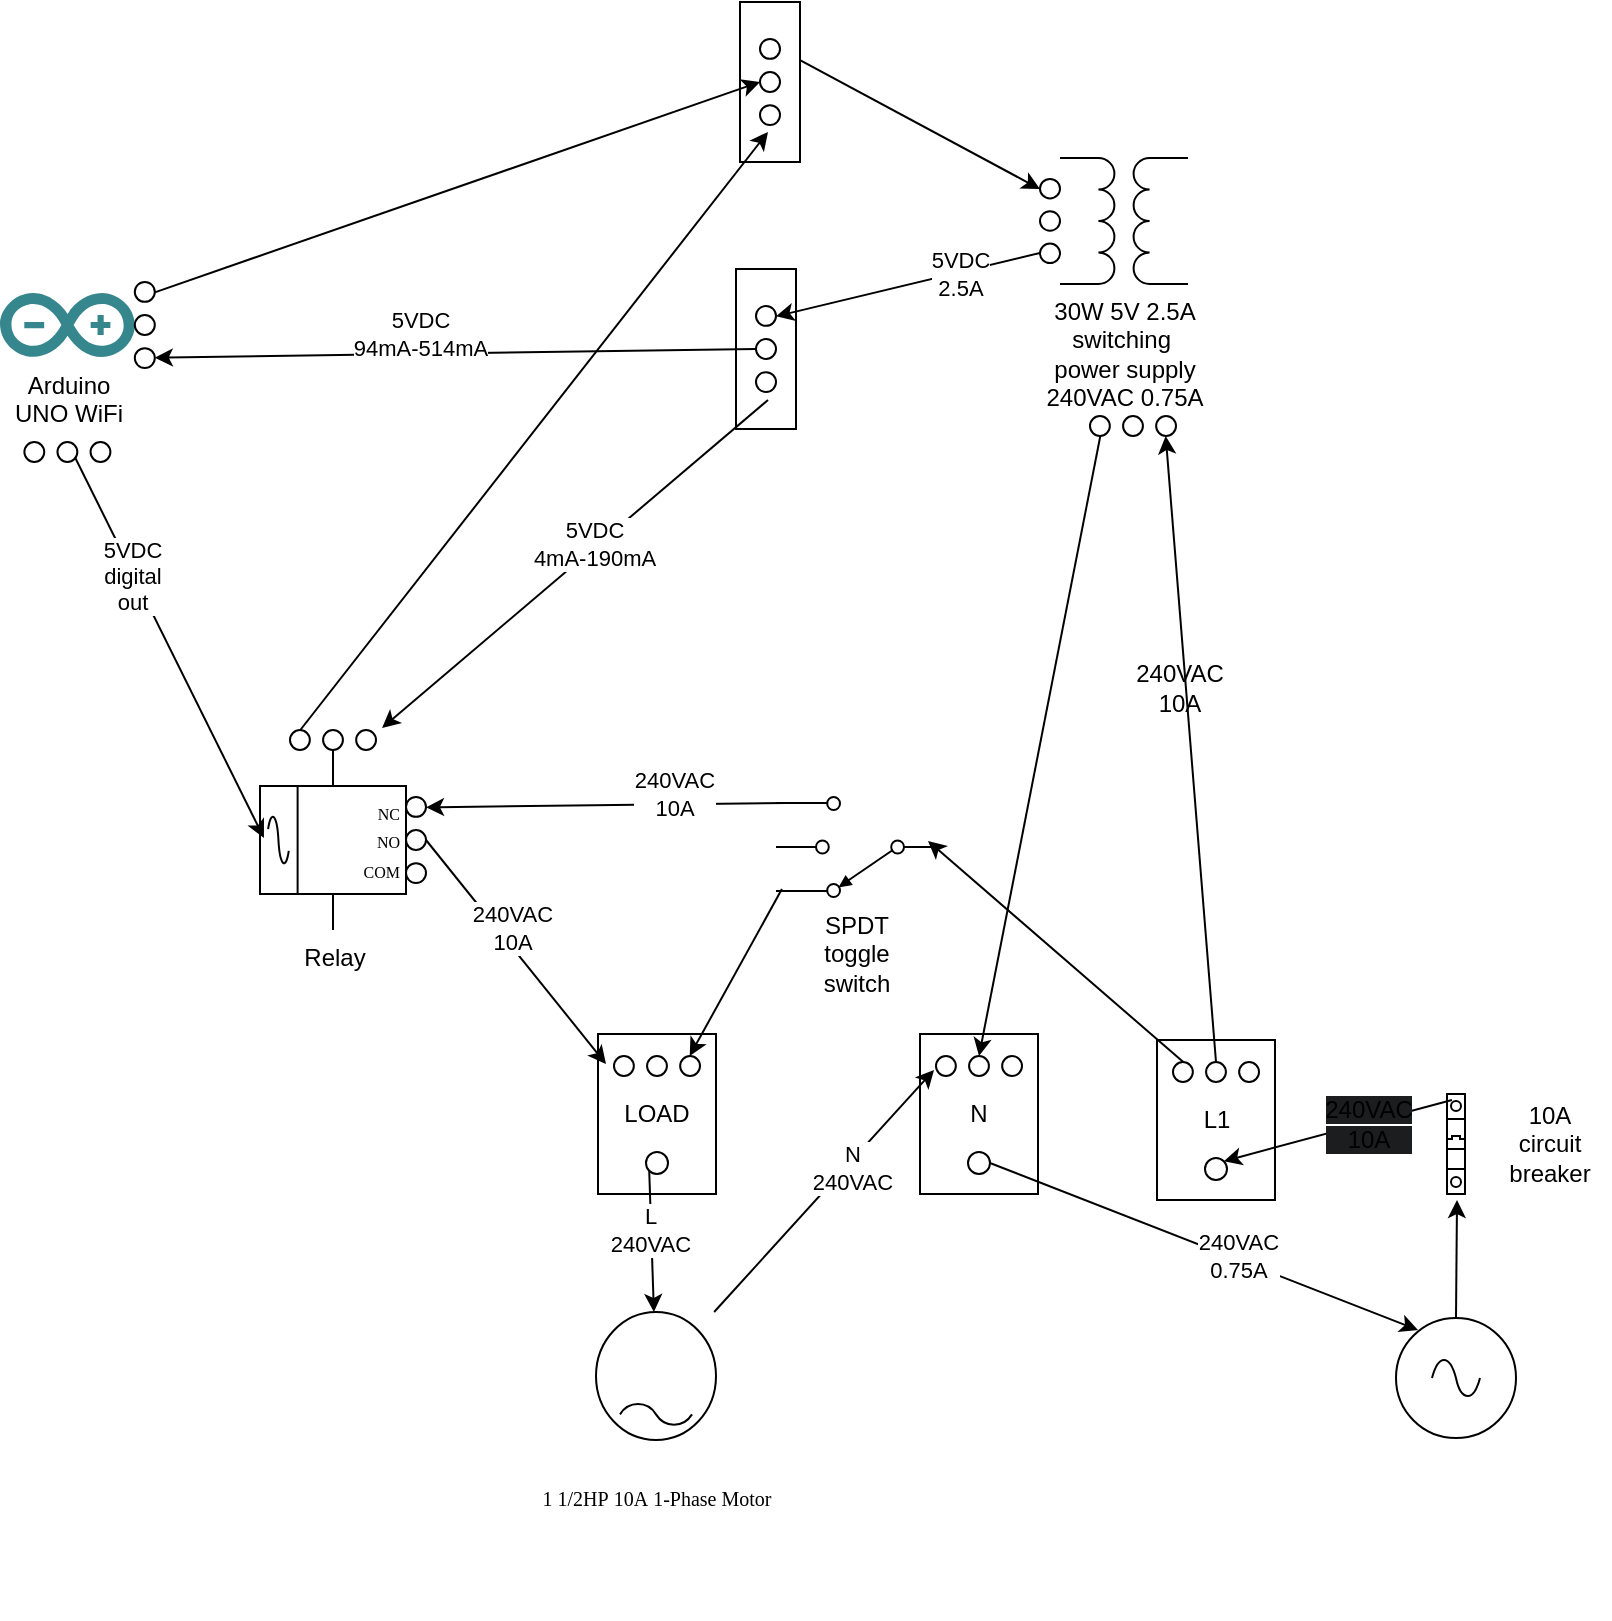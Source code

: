 <mxfile version="24.7.5">
  <diagram name="Page-1" id="16e2658f-23c8-b752-8be9-c03fbebb8bbe">
    <mxGraphModel dx="1034" dy="523" grid="1" gridSize="10" guides="1" tooltips="1" connect="1" arrows="1" fold="1" page="1" pageScale="1" pageWidth="1100" pageHeight="850" background="none" math="0" shadow="0">
      <root>
        <mxCell id="0" />
        <mxCell id="1" parent="0" />
        <mxCell id="NoVvPRvszFr26SJCoXZp-1" value="SPDT&lt;div&gt;toggle&lt;/div&gt;&lt;div&gt;switch&lt;/div&gt;" style="pointerEvents=1;verticalLabelPosition=bottom;shadow=0;dashed=0;align=center;html=1;verticalAlign=top;shape=mxgraph.electrical.electro-mechanical.selectorSwitch3Position2;elSwitchState=1;direction=west;" parent="1" vertex="1">
          <mxGeometry x="428" y="437.5" width="80" height="50" as="geometry" />
        </mxCell>
        <mxCell id="NoVvPRvszFr26SJCoXZp-2" value="Relay" style="pointerEvents=1;verticalLabelPosition=bottom;shadow=0;dashed=0;align=center;html=1;verticalAlign=top;shape=mxgraph.electrical.electro-mechanical.relay;" parent="1" vertex="1">
          <mxGeometry x="170" y="414" width="73" height="90" as="geometry" />
        </mxCell>
        <mxCell id="NoVvPRvszFr26SJCoXZp-3" value="" style="pointerEvents=1;verticalLabelPosition=bottom;shadow=0;dashed=0;align=center;html=1;verticalAlign=top;shape=mxgraph.electrical.signal_sources.source;aspect=fixed;points=[[0,0.5,0,0,0],[0.5,0,0,0,0],[0.5,1,0,0,0],[0.86,0.16,0,0,0],[0.86,0.85,0,0,0],[1,0.5,0,0,0]];elSignalType=ac;" parent="1" vertex="1">
          <mxGeometry x="738" y="698" width="60" height="60" as="geometry" />
        </mxCell>
        <mxCell id="NoVvPRvszFr26SJCoXZp-9" value="&lt;p&gt;&lt;font style=&quot;font-size: 10px;&quot; face=&quot;Verdana&quot;&gt;&lt;br&gt;&lt;/font&gt;&lt;/p&gt;&lt;p&gt;&lt;font style=&quot;font-size: 10px;&quot; face=&quot;Verdana&quot;&gt;1 1/2HP&amp;nbsp;&lt;/font&gt;&lt;span style=&quot;background-color: initial; font-family: Verdana; font-size: 10px;&quot;&gt;10A&amp;nbsp;&lt;/span&gt;&lt;span style=&quot;background-color: initial; font-family: Verdana; font-size: 10px;&quot;&gt;1-Phase Motor&lt;/span&gt;&lt;/p&gt;" style="dashed=0;outlineConnect=0;align=center;html=1;shape=mxgraph.pid.engines.electric_motor_(ac);fontSize=45;" parent="1" vertex="1">
          <mxGeometry x="338" y="695" width="60" height="64" as="geometry" />
        </mxCell>
        <mxCell id="NoVvPRvszFr26SJCoXZp-10" value="Arduino&lt;div&gt;UNO WiFi&lt;/div&gt;" style="dashed=0;outlineConnect=0;html=1;align=center;labelPosition=center;verticalLabelPosition=bottom;verticalAlign=top;shape=mxgraph.weblogos.arduino;fillColor=#36868D;strokeColor=none" parent="1" vertex="1">
          <mxGeometry x="40" y="185.5" width="67.4" height="32" as="geometry" />
        </mxCell>
        <mxCell id="NoVvPRvszFr26SJCoXZp-12" value="" style="verticalLabelPosition=bottom;shadow=0;dashed=0;align=center;html=1;verticalAlign=top;shape=mxgraph.electrical.transmission.terminal_3_phase;pointerEvents=1;direction=north;" parent="1" vertex="1">
          <mxGeometry x="243" y="437.5" width="10" height="43" as="geometry" />
        </mxCell>
        <mxCell id="NoVvPRvszFr26SJCoXZp-13" style="rounded=0;orthogonalLoop=1;jettySize=auto;html=1;entryX=0.027;entryY=0.489;entryDx=0;entryDy=0;entryPerimeter=0;exitX=0.5;exitY=1;exitDx=0;exitDy=0;exitPerimeter=0;" parent="1" source="76UczLDmgKoUyN9MqhUo-46" target="NoVvPRvszFr26SJCoXZp-2" edge="1">
          <mxGeometry relative="1" as="geometry">
            <mxPoint x="100" y="338" as="sourcePoint" />
          </mxGeometry>
        </mxCell>
        <mxCell id="NoVvPRvszFr26SJCoXZp-28" value="5VDC&lt;div&gt;digital&lt;/div&gt;&lt;div&gt;out&lt;/div&gt;" style="edgeLabel;html=1;align=center;verticalAlign=middle;resizable=0;points=[];" parent="NoVvPRvszFr26SJCoXZp-13" vertex="1" connectable="0">
          <mxGeometry x="-0.334" y="-1" relative="1" as="geometry">
            <mxPoint as="offset" />
          </mxGeometry>
        </mxCell>
        <mxCell id="NoVvPRvszFr26SJCoXZp-16" style="rounded=0;orthogonalLoop=1;jettySize=auto;html=1;entryX=0.88;entryY=1;entryDx=0;entryDy=0;entryPerimeter=0;exitX=0.938;exitY=0.94;exitDx=0;exitDy=0;exitPerimeter=0;" parent="1" source="NoVvPRvszFr26SJCoXZp-1" target="NoVvPRvszFr26SJCoXZp-12" edge="1">
          <mxGeometry relative="1" as="geometry">
            <mxPoint x="520" y="58" as="sourcePoint" />
          </mxGeometry>
        </mxCell>
        <mxCell id="NoVvPRvszFr26SJCoXZp-17" value="240VAC&lt;div&gt;10A&lt;/div&gt;" style="edgeLabel;html=1;align=center;verticalAlign=middle;resizable=0;points=[];" parent="NoVvPRvszFr26SJCoXZp-16" vertex="1" connectable="0">
          <mxGeometry x="-0.192" y="-1" relative="1" as="geometry">
            <mxPoint x="16" y="-5" as="offset" />
          </mxGeometry>
        </mxCell>
        <mxCell id="NoVvPRvszFr26SJCoXZp-11" style="rounded=0;orthogonalLoop=1;jettySize=auto;html=1;entryX=0.12;entryY=1;entryDx=0;entryDy=0;entryPerimeter=0;exitX=0.88;exitY=1;exitDx=0;exitDy=0;exitPerimeter=0;" parent="1" source="76UczLDmgKoUyN9MqhUo-27" target="pJY5WsJKrMqDYrpbcl0h-21" edge="1">
          <mxGeometry relative="1" as="geometry">
            <mxPoint x="530" y="8" as="sourcePoint" />
            <mxPoint x="632" y="69.5" as="targetPoint" />
          </mxGeometry>
        </mxCell>
        <mxCell id="3INSj0Un4ofpqc5Py6S8-1" value="" style="verticalLabelPosition=bottom;shadow=0;dashed=0;align=center;html=1;verticalAlign=top;shape=mxgraph.electrical.transmission.terminal_3_phase;pointerEvents=1;direction=west;" parent="1" vertex="1">
          <mxGeometry x="185" y="404" width="43" height="10" as="geometry" />
        </mxCell>
        <mxCell id="3INSj0Un4ofpqc5Py6S8-6" value="" style="verticalLabelPosition=bottom;shadow=0;dashed=0;align=center;html=1;verticalAlign=top;shape=mxgraph.electrical.transmission.terminal_3_phase;pointerEvents=1;direction=south;" parent="1" vertex="1">
          <mxGeometry x="107.4" y="180" width="10" height="43" as="geometry" />
        </mxCell>
        <mxCell id="76UczLDmgKoUyN9MqhUo-24" value="" style="group" parent="1" vertex="1" connectable="0">
          <mxGeometry x="408" y="173.5" width="30" height="80" as="geometry" />
        </mxCell>
        <mxCell id="76UczLDmgKoUyN9MqhUo-20" value="" style="rounded=0;whiteSpace=wrap;html=1;direction=south;points=[[0,0,0,0,0],[0,0.25,0,0,0],[0,0.5,0,0,0],[0,0.75,0,0,0],[0,1,0,0,0],[0.25,0,0,0,0],[0.25,1,0,0,0],[0.5,0,0,0,0],[0.5,1,0,0,0],[0.75,0,0,0,0],[0.75,1,0,0,0],[1,0,0,0,0],[1,0.17,0,0,0],[1,0.25,0,0,0],[1,0.44,0,0,0],[1,0.5,0,0,0],[1,0.75,0,0,0],[1,0.83,0,0,0],[1,1,0,0,0]];" parent="76UczLDmgKoUyN9MqhUo-24" vertex="1">
          <mxGeometry width="30" height="80" as="geometry" />
        </mxCell>
        <mxCell id="76UczLDmgKoUyN9MqhUo-28" value="" style="group" parent="1" vertex="1" connectable="0">
          <mxGeometry x="410" y="40" width="30" height="80" as="geometry" />
        </mxCell>
        <mxCell id="76UczLDmgKoUyN9MqhUo-26" value="" style="rounded=0;whiteSpace=wrap;html=1;direction=south;points=[[0,0,0,0,0],[0,0.25,0,0,0],[0,0.5,0,0,0],[0,0.75,0,0,0],[0,1,0,0,0],[0.25,0,0,0,0],[0.25,1,0,0,0],[0.5,0,0,0,0],[0.5,1,0,0,0],[0.75,0,0,0,0],[0.75,1,0,0,0],[1,0,0,0,0],[1,0.17,0,0,0],[1,0.25,0,0,0],[1,0.44,0,0,0],[1,0.5,0,0,0],[1,0.75,0,0,0],[1,0.83,0,0,0],[1,1,0,0,0]];" parent="76UczLDmgKoUyN9MqhUo-28" vertex="1">
          <mxGeometry width="30" height="80" as="geometry" />
        </mxCell>
        <mxCell id="76UczLDmgKoUyN9MqhUo-27" value="" style="verticalLabelPosition=bottom;shadow=0;dashed=0;align=center;html=1;verticalAlign=top;shape=mxgraph.electrical.transmission.terminal_3_phase;pointerEvents=1;direction=north;" parent="76UczLDmgKoUyN9MqhUo-28" vertex="1">
          <mxGeometry x="10" y="18.5" width="10" height="43" as="geometry" />
        </mxCell>
        <mxCell id="76UczLDmgKoUyN9MqhUo-29" value="" style="group" parent="1" vertex="1" connectable="0">
          <mxGeometry x="618.5" y="559" width="59" height="80" as="geometry" />
        </mxCell>
        <mxCell id="76UczLDmgKoUyN9MqhUo-9" value="L1" style="rounded=0;whiteSpace=wrap;html=1;direction=north;points=[[0,0,0,0,0],[0,0.25,0,0,0],[0,0.5,0,0,0],[0,0.75,0,0,0],[0,1,0,0,0],[0.25,0,0,0,0],[0.25,1,0,0,0],[0.5,0,0,0,0],[0.5,1,0,0,0],[0.75,0,0,0,0],[0.75,1,0,0,0],[1,0,0,0,0],[1,0.17,0,0,0],[1,0.25,0,0,0],[1,0.44,0,0,0],[1,0.5,0,0,0],[1,0.75,0,0,0],[1,0.83,0,0,0],[1,1,0,0,0]];" parent="76UczLDmgKoUyN9MqhUo-29" vertex="1">
          <mxGeometry width="59" height="80" as="geometry" />
        </mxCell>
        <mxCell id="76UczLDmgKoUyN9MqhUo-10" value="" style="ellipse;whiteSpace=wrap;html=1;aspect=fixed;direction=north;" parent="76UczLDmgKoUyN9MqhUo-29" vertex="1">
          <mxGeometry x="24" y="59" width="11" height="11" as="geometry" />
        </mxCell>
        <mxCell id="76UczLDmgKoUyN9MqhUo-11" value="" style="verticalLabelPosition=bottom;shadow=0;dashed=0;align=center;html=1;verticalAlign=top;shape=mxgraph.electrical.transmission.terminal_3_phase;pointerEvents=1;direction=west;" parent="76UczLDmgKoUyN9MqhUo-29" vertex="1">
          <mxGeometry x="8" y="11" width="43" height="10" as="geometry" />
        </mxCell>
        <mxCell id="pJY5WsJKrMqDYrpbcl0h-8" value="" style="endArrow=classic;html=1;rounded=0;exitX=0.5;exitY=0;exitDx=0;exitDy=0;exitPerimeter=0;entryX=0.556;entryY=1.06;entryDx=0;entryDy=0;entryPerimeter=0;" parent="1" source="NoVvPRvszFr26SJCoXZp-3" target="aG2QCBLqS2YBS0D8-HjV-2" edge="1">
          <mxGeometry width="50" height="50" relative="1" as="geometry">
            <mxPoint x="420" y="38" as="sourcePoint" />
            <mxPoint x="890" y="518" as="targetPoint" />
          </mxGeometry>
        </mxCell>
        <mxCell id="76UczLDmgKoUyN9MqhUo-30" value="" style="endArrow=classic;html=1;rounded=0;exitX=0.88;exitY=1;exitDx=0;exitDy=0;exitPerimeter=0;entryX=0.05;entryY=0.56;entryDx=0;entryDy=0;entryPerimeter=0;" parent="1" source="76UczLDmgKoUyN9MqhUo-11" target="NoVvPRvszFr26SJCoXZp-1" edge="1">
          <mxGeometry width="50" height="50" relative="1" as="geometry">
            <mxPoint x="620" y="488" as="sourcePoint" />
            <mxPoint x="670" y="438" as="targetPoint" />
          </mxGeometry>
        </mxCell>
        <mxCell id="76UczLDmgKoUyN9MqhUo-31" value="" style="group" parent="1" vertex="1" connectable="0">
          <mxGeometry x="339" y="556" width="59" height="80" as="geometry" />
        </mxCell>
        <mxCell id="76UczLDmgKoUyN9MqhUo-32" value="LOAD" style="rounded=0;whiteSpace=wrap;html=1;direction=north;points=[[0,0,0,0,0],[0,0.25,0,0,0],[0,0.5,0,0,0],[0,0.75,0,0,0],[0,1,0,0,0],[0.25,0,0,0,0],[0.25,1,0,0,0],[0.5,0,0,0,0],[0.5,1,0,0,0],[0.75,0,0,0,0],[0.75,1,0,0,0],[1,0,0,0,0],[1,0.17,0,0,0],[1,0.25,0,0,0],[1,0.44,0,0,0],[1,0.5,0,0,0],[1,0.75,0,0,0],[1,0.83,0,0,0],[1,1,0,0,0]];" parent="76UczLDmgKoUyN9MqhUo-31" vertex="1">
          <mxGeometry width="59" height="80" as="geometry" />
        </mxCell>
        <mxCell id="76UczLDmgKoUyN9MqhUo-33" value="" style="ellipse;whiteSpace=wrap;html=1;aspect=fixed;direction=north;" parent="76UczLDmgKoUyN9MqhUo-31" vertex="1">
          <mxGeometry x="24" y="59" width="11" height="11" as="geometry" />
        </mxCell>
        <mxCell id="76UczLDmgKoUyN9MqhUo-34" value="" style="verticalLabelPosition=bottom;shadow=0;dashed=0;align=center;html=1;verticalAlign=top;shape=mxgraph.electrical.transmission.terminal_3_phase;pointerEvents=1;direction=west;" parent="76UczLDmgKoUyN9MqhUo-31" vertex="1">
          <mxGeometry x="8" y="11" width="43" height="10" as="geometry" />
        </mxCell>
        <mxCell id="NoVvPRvszFr26SJCoXZp-19" style="rounded=0;orthogonalLoop=1;jettySize=auto;html=1;entryX=1.093;entryY=0.6;entryDx=0;entryDy=0;entryPerimeter=0;exitX=0.5;exitY=1;exitDx=0;exitDy=0;exitPerimeter=0;" parent="1" source="NoVvPRvszFr26SJCoXZp-12" target="76UczLDmgKoUyN9MqhUo-34" edge="1">
          <mxGeometry relative="1" as="geometry">
            <mxPoint x="611.84" y="598" as="targetPoint" />
            <mxPoint x="586" y="328" as="sourcePoint" />
          </mxGeometry>
        </mxCell>
        <mxCell id="NoVvPRvszFr26SJCoXZp-30" value="240VAC&lt;div&gt;10A&lt;/div&gt;" style="edgeLabel;html=1;align=center;verticalAlign=middle;resizable=0;points=[];" parent="NoVvPRvszFr26SJCoXZp-19" vertex="1" connectable="0">
          <mxGeometry x="-0.268" y="2" relative="1" as="geometry">
            <mxPoint x="8" y="4" as="offset" />
          </mxGeometry>
        </mxCell>
        <mxCell id="pJY5WsJKrMqDYrpbcl0h-15" value="" style="endArrow=classic;html=1;rounded=0;exitX=0.963;exitY=0.08;exitDx=0;exitDy=0;exitPerimeter=0;entryX=0.12;entryY=1;entryDx=0;entryDy=0;entryPerimeter=0;" parent="1" source="NoVvPRvszFr26SJCoXZp-1" target="76UczLDmgKoUyN9MqhUo-34" edge="1">
          <mxGeometry width="50" height="50" relative="1" as="geometry">
            <mxPoint x="710" y="478" as="sourcePoint" />
            <mxPoint x="620" y="303" as="targetPoint" />
          </mxGeometry>
        </mxCell>
        <mxCell id="76UczLDmgKoUyN9MqhUo-36" value="" style="endArrow=classic;html=1;rounded=0;exitX=0;exitY=0;exitDx=0;exitDy=0;" parent="1" source="76UczLDmgKoUyN9MqhUo-33" target="NoVvPRvszFr26SJCoXZp-9" edge="1">
          <mxGeometry width="50" height="50" relative="1" as="geometry">
            <mxPoint x="360" y="728" as="sourcePoint" />
            <mxPoint x="410" y="678" as="targetPoint" />
          </mxGeometry>
        </mxCell>
        <mxCell id="76UczLDmgKoUyN9MqhUo-49" value="L&lt;div&gt;240VAC&lt;/div&gt;" style="edgeLabel;html=1;align=center;verticalAlign=middle;resizable=0;points=[];" parent="76UczLDmgKoUyN9MqhUo-36" vertex="1" connectable="0">
          <mxGeometry x="-0.166" relative="1" as="geometry">
            <mxPoint x="-1" as="offset" />
          </mxGeometry>
        </mxCell>
        <mxCell id="76UczLDmgKoUyN9MqhUo-37" value="" style="endArrow=classic;html=1;rounded=0;entryX=0.12;entryY=0;entryDx=0;entryDy=0;entryPerimeter=0;exitX=0.5;exitY=1;exitDx=0;exitDy=0;exitPerimeter=0;" parent="1" source="76UczLDmgKoUyN9MqhUo-11" target="3INSj0Un4ofpqc5Py6S8-9" edge="1">
          <mxGeometry width="50" height="50" relative="1" as="geometry">
            <mxPoint x="920" y="448" as="sourcePoint" />
            <mxPoint x="710" y="548" as="targetPoint" />
          </mxGeometry>
        </mxCell>
        <mxCell id="76UczLDmgKoUyN9MqhUo-38" value="" style="group" parent="1" vertex="1" connectable="0">
          <mxGeometry x="500" y="556" width="59" height="80" as="geometry" />
        </mxCell>
        <mxCell id="76UczLDmgKoUyN9MqhUo-39" value="N" style="rounded=0;whiteSpace=wrap;html=1;direction=north;points=[[0,0,0,0,0],[0,0.25,0,0,0],[0,0.5,0,0,0],[0,0.75,0,0,0],[0,1,0,0,0],[0.25,0,0,0,0],[0.25,1,0,0,0],[0.5,0,0,0,0],[0.5,1,0,0,0],[0.75,0,0,0,0],[0.75,1,0,0,0],[1,0,0,0,0],[1,0.17,0,0,0],[1,0.25,0,0,0],[1,0.44,0,0,0],[1,0.5,0,0,0],[1,0.75,0,0,0],[1,0.83,0,0,0],[1,1,0,0,0]];" parent="76UczLDmgKoUyN9MqhUo-38" vertex="1">
          <mxGeometry width="59" height="80" as="geometry" />
        </mxCell>
        <mxCell id="76UczLDmgKoUyN9MqhUo-40" value="" style="ellipse;whiteSpace=wrap;html=1;aspect=fixed;direction=north;" parent="76UczLDmgKoUyN9MqhUo-38" vertex="1">
          <mxGeometry x="24" y="59" width="11" height="11" as="geometry" />
        </mxCell>
        <mxCell id="76UczLDmgKoUyN9MqhUo-41" value="" style="verticalLabelPosition=bottom;shadow=0;dashed=0;align=center;html=1;verticalAlign=top;shape=mxgraph.electrical.transmission.terminal_3_phase;pointerEvents=1;direction=west;" parent="76UczLDmgKoUyN9MqhUo-38" vertex="1">
          <mxGeometry x="8" y="11" width="43" height="10" as="geometry" />
        </mxCell>
        <mxCell id="NoVvPRvszFr26SJCoXZp-25" value="240VAC&lt;div&gt;0.75A&lt;/div&gt;" style="rounded=0;orthogonalLoop=1;jettySize=auto;html=1;entryX=0.183;entryY=0.1;entryDx=0;entryDy=0;entryPerimeter=0;exitX=0.5;exitY=1;exitDx=0;exitDy=0;" parent="1" source="76UczLDmgKoUyN9MqhUo-40" target="NoVvPRvszFr26SJCoXZp-3" edge="1">
          <mxGeometry x="0.15" y="2" relative="1" as="geometry">
            <mxPoint x="360" y="338" as="targetPoint" />
            <mxPoint x="560" y="668" as="sourcePoint" />
            <mxPoint as="offset" />
          </mxGeometry>
        </mxCell>
        <mxCell id="76UczLDmgKoUyN9MqhUo-22" value="" style="verticalLabelPosition=bottom;shadow=0;dashed=0;align=center;html=1;verticalAlign=top;shape=mxgraph.electrical.transmission.terminal_3_phase;pointerEvents=1;direction=north;" parent="1" vertex="1">
          <mxGeometry x="418" y="192" width="10" height="43" as="geometry" />
        </mxCell>
        <mxCell id="76UczLDmgKoUyN9MqhUo-23" style="edgeStyle=orthogonalEdgeStyle;rounded=0;orthogonalLoop=1;jettySize=auto;html=1;exitX=1;exitY=0.5;exitDx=0;exitDy=0;exitPerimeter=0;" parent="1" edge="1">
          <mxGeometry relative="1" as="geometry">
            <mxPoint x="423" y="252" as="sourcePoint" />
            <mxPoint x="423" y="252" as="targetPoint" />
          </mxGeometry>
        </mxCell>
        <mxCell id="3INSj0Un4ofpqc5Py6S8-10" value="" style="endArrow=classic;html=1;rounded=0;entryX=0.88;entryY=1;entryDx=0;entryDy=0;entryPerimeter=0;exitX=0.88;exitY=1;exitDx=0;exitDy=0;exitPerimeter=0;" parent="1" source="pJY5WsJKrMqDYrpbcl0h-21" target="76UczLDmgKoUyN9MqhUo-22" edge="1">
          <mxGeometry width="50" height="50" relative="1" as="geometry">
            <mxPoint x="630" y="438" as="sourcePoint" />
            <mxPoint x="520" y="368" as="targetPoint" />
          </mxGeometry>
        </mxCell>
        <mxCell id="3INSj0Un4ofpqc5Py6S8-11" value="5VDC&lt;div&gt;2.5A&lt;/div&gt;" style="edgeLabel;html=1;align=center;verticalAlign=middle;resizable=0;points=[];" parent="3INSj0Un4ofpqc5Py6S8-10" vertex="1" connectable="0">
          <mxGeometry x="-0.392" y="1" relative="1" as="geometry">
            <mxPoint as="offset" />
          </mxGeometry>
        </mxCell>
        <mxCell id="NoVvPRvszFr26SJCoXZp-21" style="rounded=0;orthogonalLoop=1;jettySize=auto;html=1;entryX=0.88;entryY=0;entryDx=0;entryDy=0;entryPerimeter=0;exitX=0.5;exitY=0;exitDx=0;exitDy=0;exitPerimeter=0;" parent="1" source="76UczLDmgKoUyN9MqhUo-22" target="3INSj0Un4ofpqc5Py6S8-6" edge="1">
          <mxGeometry relative="1" as="geometry">
            <mxPoint x="351.5" y="359.34" as="sourcePoint" />
          </mxGeometry>
        </mxCell>
        <mxCell id="NoVvPRvszFr26SJCoXZp-22" value="5VDC&lt;div&gt;94mA-514mA&lt;/div&gt;" style="edgeLabel;html=1;align=center;verticalAlign=middle;resizable=0;points=[];" parent="NoVvPRvszFr26SJCoXZp-21" vertex="1" connectable="0">
          <mxGeometry x="0.241" y="-2" relative="1" as="geometry">
            <mxPoint x="18" y="-8" as="offset" />
          </mxGeometry>
        </mxCell>
        <mxCell id="76UczLDmgKoUyN9MqhUo-45" value="" style="endArrow=classic;html=1;rounded=0;exitX=0.12;exitY=0;exitDx=0;exitDy=0;exitPerimeter=0;entryX=0.5;entryY=0;entryDx=0;entryDy=0;entryPerimeter=0;" parent="1" source="3INSj0Un4ofpqc5Py6S8-6" target="76UczLDmgKoUyN9MqhUo-27" edge="1">
          <mxGeometry width="50" height="50" relative="1" as="geometry">
            <mxPoint x="110" y="618" as="sourcePoint" />
            <mxPoint x="160" y="568" as="targetPoint" />
          </mxGeometry>
        </mxCell>
        <mxCell id="76UczLDmgKoUyN9MqhUo-46" value="" style="verticalLabelPosition=bottom;shadow=0;dashed=0;align=center;html=1;verticalAlign=top;shape=mxgraph.electrical.transmission.terminal_3_phase;pointerEvents=1;direction=west;" parent="1" vertex="1">
          <mxGeometry x="52.2" y="260" width="43" height="10" as="geometry" />
        </mxCell>
        <mxCell id="76UczLDmgKoUyN9MqhUo-47" value="" style="endArrow=classic;html=1;rounded=0;entryX=1.023;entryY=0.3;entryDx=0;entryDy=0;entryPerimeter=0;" parent="1" source="NoVvPRvszFr26SJCoXZp-9" target="76UczLDmgKoUyN9MqhUo-41" edge="1">
          <mxGeometry width="50" height="50" relative="1" as="geometry">
            <mxPoint x="340" y="748" as="sourcePoint" />
            <mxPoint x="390" y="698" as="targetPoint" />
          </mxGeometry>
        </mxCell>
        <mxCell id="76UczLDmgKoUyN9MqhUo-48" value="N&lt;div&gt;240VAC&lt;/div&gt;" style="edgeLabel;html=1;align=center;verticalAlign=middle;resizable=0;points=[];" parent="76UczLDmgKoUyN9MqhUo-47" vertex="1" connectable="0">
          <mxGeometry x="0.226" y="-2" relative="1" as="geometry">
            <mxPoint as="offset" />
          </mxGeometry>
        </mxCell>
        <mxCell id="76UczLDmgKoUyN9MqhUo-51" value="" style="endArrow=classic;html=1;rounded=0;exitX=0.88;exitY=0;exitDx=0;exitDy=0;exitPerimeter=0;entryX=0.5;entryY=1;entryDx=0;entryDy=0;entryPerimeter=0;" parent="1" source="3INSj0Un4ofpqc5Py6S8-9" target="76UczLDmgKoUyN9MqhUo-41" edge="1">
          <mxGeometry width="50" height="50" relative="1" as="geometry">
            <mxPoint x="650" y="298" as="sourcePoint" />
            <mxPoint x="700" y="248" as="targetPoint" />
          </mxGeometry>
        </mxCell>
        <mxCell id="76UczLDmgKoUyN9MqhUo-52" value="" style="endArrow=classic;html=1;rounded=0;entryX=-0.07;entryY=1.1;entryDx=0;entryDy=0;entryPerimeter=0;exitX=-0.093;exitY=0.6;exitDx=0;exitDy=0;exitPerimeter=0;" parent="1" source="76UczLDmgKoUyN9MqhUo-22" target="3INSj0Un4ofpqc5Py6S8-1" edge="1">
          <mxGeometry width="50" height="50" relative="1" as="geometry">
            <mxPoint x="440" y="268" as="sourcePoint" />
            <mxPoint x="350" y="338" as="targetPoint" />
          </mxGeometry>
        </mxCell>
        <mxCell id="7biFJ_0RY3bocGshq-F7-1" value="5VDC&lt;div&gt;4mA-190mA&lt;/div&gt;" style="edgeLabel;html=1;align=center;verticalAlign=middle;resizable=0;points=[];" parent="76UczLDmgKoUyN9MqhUo-52" vertex="1" connectable="0">
          <mxGeometry x="-0.113" y="-2" relative="1" as="geometry">
            <mxPoint as="offset" />
          </mxGeometry>
        </mxCell>
        <mxCell id="76UczLDmgKoUyN9MqhUo-53" value="" style="endArrow=classic;html=1;rounded=0;exitX=0.88;exitY=1;exitDx=0;exitDy=0;exitPerimeter=0;entryX=-0.081;entryY=0.4;entryDx=0;entryDy=0;entryPerimeter=0;" parent="1" source="3INSj0Un4ofpqc5Py6S8-1" target="76UczLDmgKoUyN9MqhUo-27" edge="1">
          <mxGeometry width="50" height="50" relative="1" as="geometry">
            <mxPoint x="200" y="388" as="sourcePoint" />
            <mxPoint x="250" y="338" as="targetPoint" />
          </mxGeometry>
        </mxCell>
        <mxCell id="7biFJ_0RY3bocGshq-F7-2" value="240VAC&lt;div&gt;10A&lt;/div&gt;" style="text;html=1;align=center;verticalAlign=middle;whiteSpace=wrap;rounded=0;" parent="1" vertex="1">
          <mxGeometry x="600" y="368" width="60" height="30" as="geometry" />
        </mxCell>
        <mxCell id="7biFJ_0RY3bocGshq-F7-4" value="&lt;font face=&quot;Verdana&quot; style=&quot;font-size: 8px;&quot;&gt;NC&lt;/font&gt;&lt;div&gt;&lt;font face=&quot;Verdana&quot; style=&quot;font-size: 8px;&quot;&gt;NO&lt;/font&gt;&lt;/div&gt;&lt;div&gt;&lt;font face=&quot;Verdana&quot; style=&quot;font-size: 8px;&quot;&gt;COM&lt;/font&gt;&lt;/div&gt;" style="text;html=1;align=right;verticalAlign=middle;whiteSpace=wrap;rounded=0;" parent="1" vertex="1">
          <mxGeometry x="212" y="444" width="30" height="30" as="geometry" />
        </mxCell>
        <mxCell id="aG2QCBLqS2YBS0D8-HjV-2" value="" style="verticalLabelPosition=bottom;dashed=0;shadow=0;html=1;align=center;verticalAlign=top;shape=mxgraph.cabinets.cb_1p;" parent="1" vertex="1">
          <mxGeometry x="763.5" y="586" width="9" height="50" as="geometry" />
        </mxCell>
        <mxCell id="aG2QCBLqS2YBS0D8-HjV-3" value="" style="endArrow=classic;html=1;rounded=0;exitX=0.278;exitY=0.06;exitDx=0;exitDy=0;exitPerimeter=0;entryX=1;entryY=1;entryDx=0;entryDy=0;" parent="1" source="aG2QCBLqS2YBS0D8-HjV-2" target="76UczLDmgKoUyN9MqhUo-10" edge="1">
          <mxGeometry width="50" height="50" relative="1" as="geometry">
            <mxPoint x="880" y="538" as="sourcePoint" />
            <mxPoint x="640" y="620" as="targetPoint" />
          </mxGeometry>
        </mxCell>
        <mxCell id="aG2QCBLqS2YBS0D8-HjV-9" value="&lt;span style=&quot;font-size: 12px; text-wrap: wrap; background-color: rgb(27, 29, 30);&quot;&gt;240VAC&lt;/span&gt;&lt;div style=&quot;font-size: 12px; text-wrap: wrap; background-color: rgb(27, 29, 30);&quot;&gt;10A&lt;/div&gt;" style="edgeLabel;html=1;align=center;verticalAlign=middle;resizable=0;points=[];" parent="aG2QCBLqS2YBS0D8-HjV-3" vertex="1" connectable="0">
          <mxGeometry x="-0.255" relative="1" as="geometry">
            <mxPoint as="offset" />
          </mxGeometry>
        </mxCell>
        <mxCell id="aG2QCBLqS2YBS0D8-HjV-10" value="&lt;div&gt;10A&lt;/div&gt;&lt;div&gt;circuit&lt;/div&gt;&lt;div&gt;breaker&lt;/div&gt;" style="text;html=1;align=center;verticalAlign=middle;whiteSpace=wrap;rounded=0;" parent="1" vertex="1">
          <mxGeometry x="785" y="596" width="60" height="30" as="geometry" />
        </mxCell>
        <mxCell id="k1-7C8MBmKqDX-bhAyry-1" value="" style="group" parent="1" vertex="1" connectable="0">
          <mxGeometry x="560" y="118" width="74" height="139" as="geometry" />
        </mxCell>
        <mxCell id="NoVvPRvszFr26SJCoXZp-7" value="30W 5V 2.5A&lt;div&gt;switching&amp;nbsp;&lt;/div&gt;&lt;div&gt;power supply&lt;/div&gt;&lt;div&gt;240VAC 0.75A&lt;/div&gt;" style="pointerEvents=1;verticalLabelPosition=bottom;shadow=0;dashed=0;align=center;html=1;verticalAlign=top;shape=mxgraph.electrical.inductors.transformer;direction=east;points=[[0,0,0,0,0],[0,1,0,0,0],[0.31,0.02,0,0,0],[0.66,0.01,0,0,0],[1,0,0,0,0],[1,1,0,0,0]];" parent="k1-7C8MBmKqDX-bhAyry-1" vertex="1">
          <mxGeometry x="10" width="64" height="63" as="geometry" />
        </mxCell>
        <mxCell id="pJY5WsJKrMqDYrpbcl0h-21" value="" style="verticalLabelPosition=bottom;shadow=0;dashed=0;align=center;html=1;verticalAlign=top;shape=mxgraph.electrical.transmission.terminal_3_phase;pointerEvents=1;direction=south;" parent="k1-7C8MBmKqDX-bhAyry-1" vertex="1">
          <mxGeometry y="10.5" width="10" height="42" as="geometry" />
        </mxCell>
        <mxCell id="3INSj0Un4ofpqc5Py6S8-9" value="" style="verticalLabelPosition=bottom;shadow=0;dashed=0;align=center;html=1;verticalAlign=top;shape=mxgraph.electrical.transmission.terminal_3_phase;pointerEvents=1;direction=west;" parent="k1-7C8MBmKqDX-bhAyry-1" vertex="1">
          <mxGeometry x="25" y="129" width="43" height="10" as="geometry" />
        </mxCell>
      </root>
    </mxGraphModel>
  </diagram>
</mxfile>
